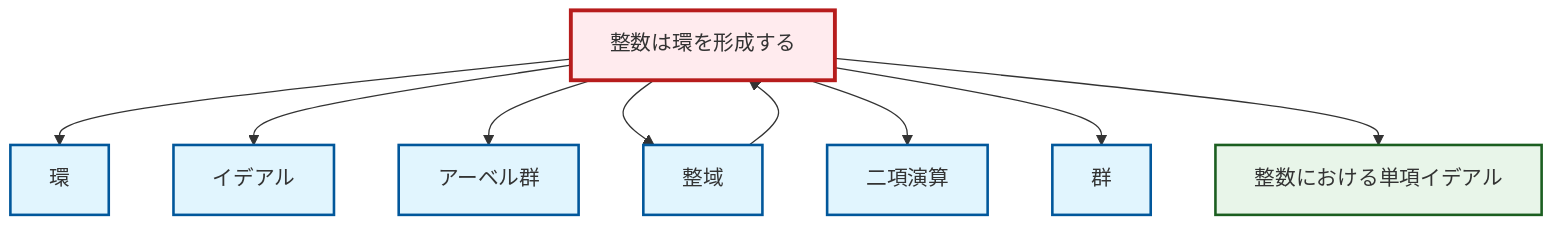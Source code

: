 graph TD
    classDef definition fill:#e1f5fe,stroke:#01579b,stroke-width:2px
    classDef theorem fill:#f3e5f5,stroke:#4a148c,stroke-width:2px
    classDef axiom fill:#fff3e0,stroke:#e65100,stroke-width:2px
    classDef example fill:#e8f5e9,stroke:#1b5e20,stroke-width:2px
    classDef current fill:#ffebee,stroke:#b71c1c,stroke-width:3px
    def-group["群"]:::definition
    def-abelian-group["アーベル群"]:::definition
    ex-principal-ideal["整数における単項イデアル"]:::example
    ex-integers-ring["整数は環を形成する"]:::example
    def-integral-domain["整域"]:::definition
    def-binary-operation["二項演算"]:::definition
    def-ring["環"]:::definition
    def-ideal["イデアル"]:::definition
    def-integral-domain --> ex-integers-ring
    ex-integers-ring --> def-ring
    ex-integers-ring --> def-ideal
    ex-integers-ring --> def-abelian-group
    ex-integers-ring --> def-integral-domain
    ex-integers-ring --> def-binary-operation
    ex-integers-ring --> def-group
    ex-integers-ring --> ex-principal-ideal
    class ex-integers-ring current